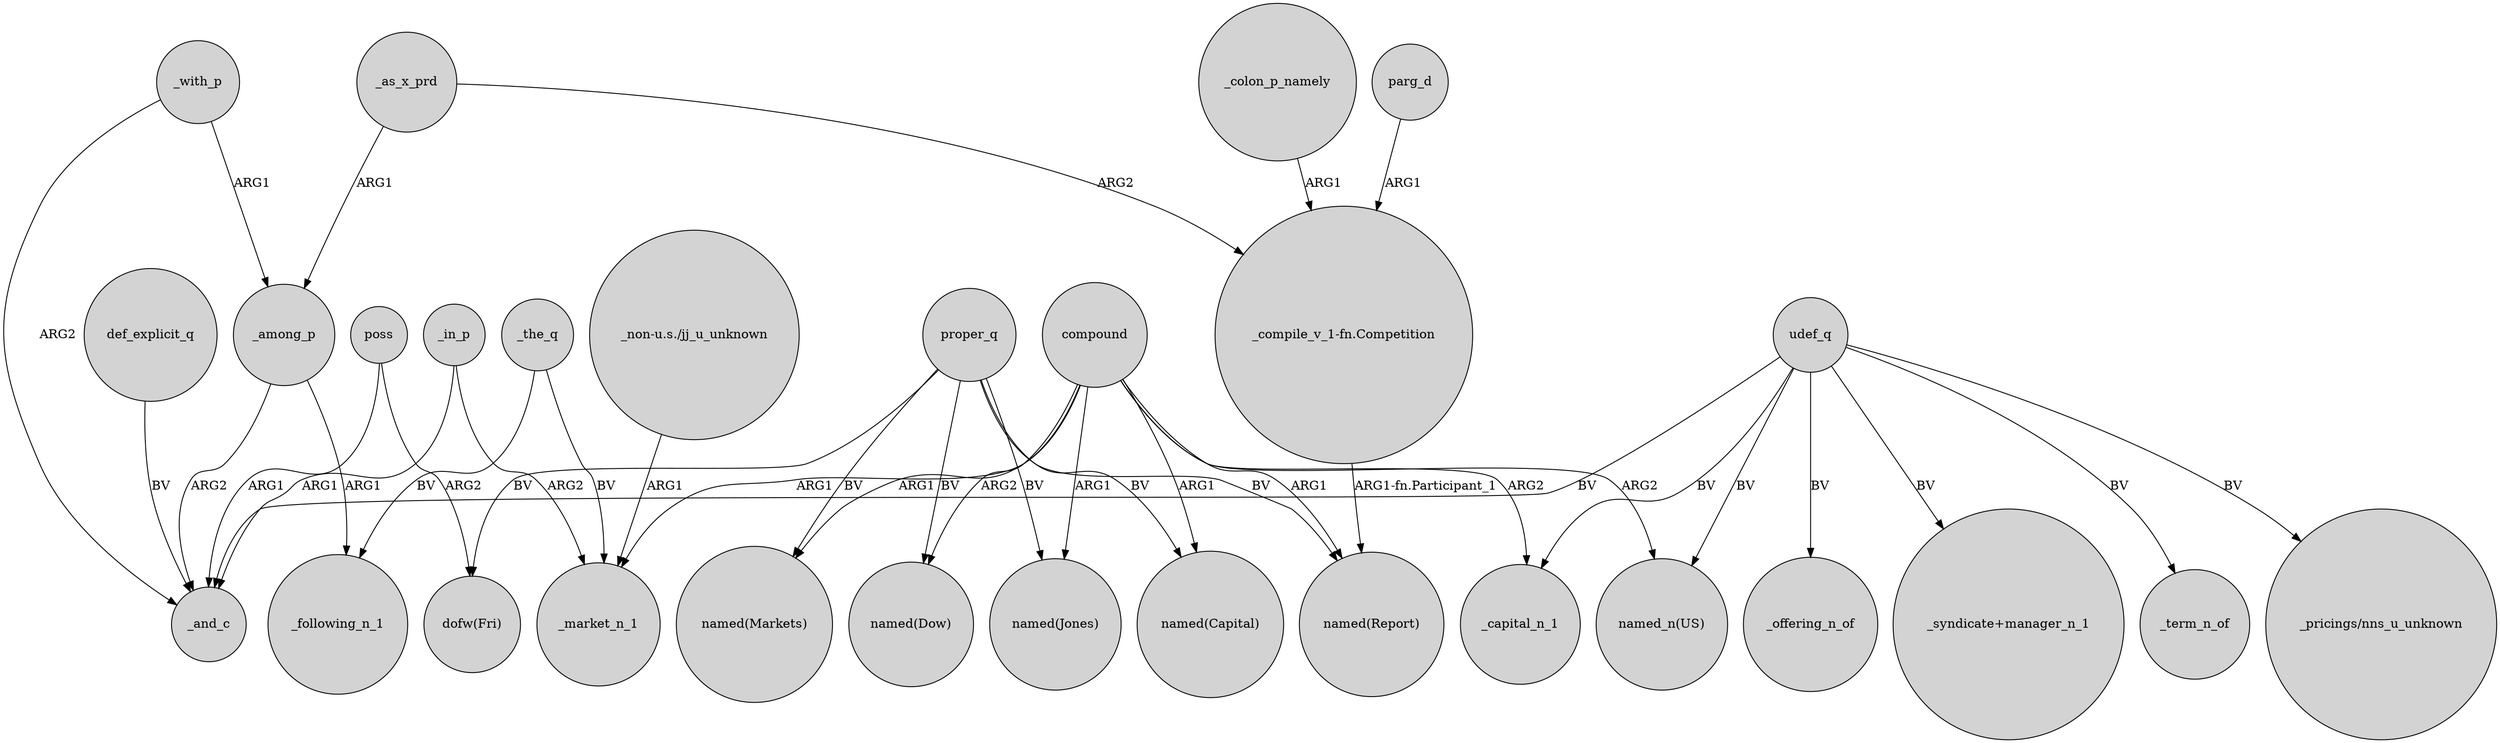 digraph {
	node [shape=circle style=filled]
	udef_q -> _term_n_of [label=BV]
	_the_q -> _following_n_1 [label=BV]
	_with_p -> _among_p [label=ARG1]
	compound -> "named(Jones)" [label=ARG1]
	proper_q -> "dofw(Fri)" [label=BV]
	_in_p -> _and_c [label=ARG1]
	proper_q -> "named(Capital)" [label=BV]
	poss -> "dofw(Fri)" [label=ARG2]
	compound -> "named(Report)" [label=ARG1]
	"_compile_v_1-fn.Competition" -> "named(Report)" [label="ARG1-fn.Participant_1"]
	_among_p -> _following_n_1 [label=ARG1]
	udef_q -> _and_c [label=BV]
	"_non-u.s./jj_u_unknown" -> _market_n_1 [label=ARG1]
	_the_q -> _market_n_1 [label=BV]
	_colon_p_namely -> "_compile_v_1-fn.Competition" [label=ARG1]
	def_explicit_q -> _and_c [label=BV]
	parg_d -> "_compile_v_1-fn.Competition" [label=ARG1]
	_in_p -> _market_n_1 [label=ARG2]
	poss -> _and_c [label=ARG1]
	udef_q -> _capital_n_1 [label=BV]
	_with_p -> _and_c [label=ARG2]
	udef_q -> "_pricings/nns_u_unknown" [label=BV]
	_among_p -> _and_c [label=ARG2]
	compound -> "named(Markets)" [label=ARG1]
	proper_q -> "named(Jones)" [label=BV]
	proper_q -> "named(Dow)" [label=BV]
	_as_x_prd -> "_compile_v_1-fn.Competition" [label=ARG2]
	proper_q -> "named(Report)" [label=BV]
	compound -> "named(Dow)" [label=ARG2]
	proper_q -> "named(Markets)" [label=BV]
	compound -> _capital_n_1 [label=ARG2]
	compound -> _market_n_1 [label=ARG1]
	udef_q -> _offering_n_of [label=BV]
	compound -> "named(Capital)" [label=ARG1]
	compound -> "named_n(US)" [label=ARG2]
	udef_q -> "_syndicate+manager_n_1" [label=BV]
	udef_q -> "named_n(US)" [label=BV]
	_as_x_prd -> _among_p [label=ARG1]
}
